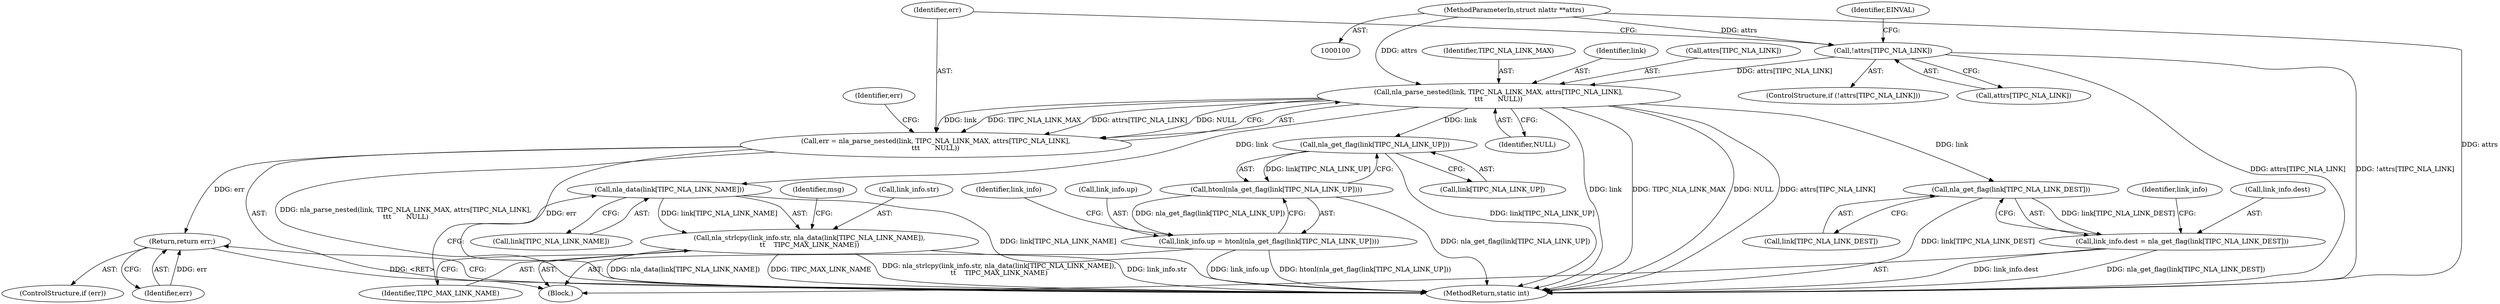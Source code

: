 digraph "0_linux_5d2be1422e02ccd697ccfcd45c85b4a26e6178e2@array" {
"1000108" [label="(Call,!attrs[TIPC_NLA_LINK])"];
"1000102" [label="(MethodParameterIn,struct nlattr **attrs)"];
"1000117" [label="(Call,nla_parse_nested(link, TIPC_NLA_LINK_MAX, attrs[TIPC_NLA_LINK],\n\t\t\t       NULL))"];
"1000115" [label="(Call,err = nla_parse_nested(link, TIPC_NLA_LINK_MAX, attrs[TIPC_NLA_LINK],\n\t\t\t       NULL))"];
"1000126" [label="(Return,return err;)"];
"1000132" [label="(Call,nla_get_flag(link[TIPC_NLA_LINK_DEST]))"];
"1000128" [label="(Call,link_info.dest = nla_get_flag(link[TIPC_NLA_LINK_DEST]))"];
"1000141" [label="(Call,nla_get_flag(link[TIPC_NLA_LINK_UP]))"];
"1000140" [label="(Call,htonl(nla_get_flag(link[TIPC_NLA_LINK_UP])))"];
"1000136" [label="(Call,link_info.up = htonl(nla_get_flag(link[TIPC_NLA_LINK_UP])))"];
"1000149" [label="(Call,nla_data(link[TIPC_NLA_LINK_NAME]))"];
"1000145" [label="(Call,nla_strlcpy(link_info.str, nla_data(link[TIPC_NLA_LINK_NAME]),\n\t\t    TIPC_MAX_LINK_NAME))"];
"1000118" [label="(Identifier,link)"];
"1000126" [label="(Return,return err;)"];
"1000125" [label="(Identifier,err)"];
"1000128" [label="(Call,link_info.dest = nla_get_flag(link[TIPC_NLA_LINK_DEST]))"];
"1000145" [label="(Call,nla_strlcpy(link_info.str, nla_data(link[TIPC_NLA_LINK_NAME]),\n\t\t    TIPC_MAX_LINK_NAME))"];
"1000119" [label="(Identifier,TIPC_NLA_LINK_MAX)"];
"1000114" [label="(Identifier,EINVAL)"];
"1000115" [label="(Call,err = nla_parse_nested(link, TIPC_NLA_LINK_MAX, attrs[TIPC_NLA_LINK],\n\t\t\t       NULL))"];
"1000127" [label="(Identifier,err)"];
"1000120" [label="(Call,attrs[TIPC_NLA_LINK])"];
"1000108" [label="(Call,!attrs[TIPC_NLA_LINK])"];
"1000117" [label="(Call,nla_parse_nested(link, TIPC_NLA_LINK_MAX, attrs[TIPC_NLA_LINK],\n\t\t\t       NULL))"];
"1000132" [label="(Call,nla_get_flag(link[TIPC_NLA_LINK_DEST]))"];
"1000123" [label="(Identifier,NULL)"];
"1000137" [label="(Call,link_info.up)"];
"1000149" [label="(Call,nla_data(link[TIPC_NLA_LINK_NAME]))"];
"1000142" [label="(Call,link[TIPC_NLA_LINK_UP])"];
"1000136" [label="(Call,link_info.up = htonl(nla_get_flag(link[TIPC_NLA_LINK_UP])))"];
"1000164" [label="(MethodReturn,static int)"];
"1000124" [label="(ControlStructure,if (err))"];
"1000133" [label="(Call,link[TIPC_NLA_LINK_DEST])"];
"1000150" [label="(Call,link[TIPC_NLA_LINK_NAME])"];
"1000107" [label="(ControlStructure,if (!attrs[TIPC_NLA_LINK]))"];
"1000147" [label="(Identifier,link_info)"];
"1000116" [label="(Identifier,err)"];
"1000146" [label="(Call,link_info.str)"];
"1000109" [label="(Call,attrs[TIPC_NLA_LINK])"];
"1000138" [label="(Identifier,link_info)"];
"1000102" [label="(MethodParameterIn,struct nlattr **attrs)"];
"1000129" [label="(Call,link_info.dest)"];
"1000141" [label="(Call,nla_get_flag(link[TIPC_NLA_LINK_UP]))"];
"1000140" [label="(Call,htonl(nla_get_flag(link[TIPC_NLA_LINK_UP])))"];
"1000157" [label="(Identifier,msg)"];
"1000103" [label="(Block,)"];
"1000153" [label="(Identifier,TIPC_MAX_LINK_NAME)"];
"1000108" -> "1000107"  [label="AST: "];
"1000108" -> "1000109"  [label="CFG: "];
"1000109" -> "1000108"  [label="AST: "];
"1000114" -> "1000108"  [label="CFG: "];
"1000116" -> "1000108"  [label="CFG: "];
"1000108" -> "1000164"  [label="DDG: !attrs[TIPC_NLA_LINK]"];
"1000108" -> "1000164"  [label="DDG: attrs[TIPC_NLA_LINK]"];
"1000102" -> "1000108"  [label="DDG: attrs"];
"1000108" -> "1000117"  [label="DDG: attrs[TIPC_NLA_LINK]"];
"1000102" -> "1000100"  [label="AST: "];
"1000102" -> "1000164"  [label="DDG: attrs"];
"1000102" -> "1000117"  [label="DDG: attrs"];
"1000117" -> "1000115"  [label="AST: "];
"1000117" -> "1000123"  [label="CFG: "];
"1000118" -> "1000117"  [label="AST: "];
"1000119" -> "1000117"  [label="AST: "];
"1000120" -> "1000117"  [label="AST: "];
"1000123" -> "1000117"  [label="AST: "];
"1000115" -> "1000117"  [label="CFG: "];
"1000117" -> "1000164"  [label="DDG: link"];
"1000117" -> "1000164"  [label="DDG: TIPC_NLA_LINK_MAX"];
"1000117" -> "1000164"  [label="DDG: NULL"];
"1000117" -> "1000164"  [label="DDG: attrs[TIPC_NLA_LINK]"];
"1000117" -> "1000115"  [label="DDG: link"];
"1000117" -> "1000115"  [label="DDG: TIPC_NLA_LINK_MAX"];
"1000117" -> "1000115"  [label="DDG: attrs[TIPC_NLA_LINK]"];
"1000117" -> "1000115"  [label="DDG: NULL"];
"1000117" -> "1000132"  [label="DDG: link"];
"1000117" -> "1000141"  [label="DDG: link"];
"1000117" -> "1000149"  [label="DDG: link"];
"1000115" -> "1000103"  [label="AST: "];
"1000116" -> "1000115"  [label="AST: "];
"1000125" -> "1000115"  [label="CFG: "];
"1000115" -> "1000164"  [label="DDG: err"];
"1000115" -> "1000164"  [label="DDG: nla_parse_nested(link, TIPC_NLA_LINK_MAX, attrs[TIPC_NLA_LINK],\n\t\t\t       NULL)"];
"1000115" -> "1000126"  [label="DDG: err"];
"1000126" -> "1000124"  [label="AST: "];
"1000126" -> "1000127"  [label="CFG: "];
"1000127" -> "1000126"  [label="AST: "];
"1000164" -> "1000126"  [label="CFG: "];
"1000126" -> "1000164"  [label="DDG: <RET>"];
"1000127" -> "1000126"  [label="DDG: err"];
"1000132" -> "1000128"  [label="AST: "];
"1000132" -> "1000133"  [label="CFG: "];
"1000133" -> "1000132"  [label="AST: "];
"1000128" -> "1000132"  [label="CFG: "];
"1000132" -> "1000164"  [label="DDG: link[TIPC_NLA_LINK_DEST]"];
"1000132" -> "1000128"  [label="DDG: link[TIPC_NLA_LINK_DEST]"];
"1000128" -> "1000103"  [label="AST: "];
"1000129" -> "1000128"  [label="AST: "];
"1000138" -> "1000128"  [label="CFG: "];
"1000128" -> "1000164"  [label="DDG: nla_get_flag(link[TIPC_NLA_LINK_DEST])"];
"1000128" -> "1000164"  [label="DDG: link_info.dest"];
"1000141" -> "1000140"  [label="AST: "];
"1000141" -> "1000142"  [label="CFG: "];
"1000142" -> "1000141"  [label="AST: "];
"1000140" -> "1000141"  [label="CFG: "];
"1000141" -> "1000164"  [label="DDG: link[TIPC_NLA_LINK_UP]"];
"1000141" -> "1000140"  [label="DDG: link[TIPC_NLA_LINK_UP]"];
"1000140" -> "1000136"  [label="AST: "];
"1000136" -> "1000140"  [label="CFG: "];
"1000140" -> "1000164"  [label="DDG: nla_get_flag(link[TIPC_NLA_LINK_UP])"];
"1000140" -> "1000136"  [label="DDG: nla_get_flag(link[TIPC_NLA_LINK_UP])"];
"1000136" -> "1000103"  [label="AST: "];
"1000137" -> "1000136"  [label="AST: "];
"1000147" -> "1000136"  [label="CFG: "];
"1000136" -> "1000164"  [label="DDG: htonl(nla_get_flag(link[TIPC_NLA_LINK_UP]))"];
"1000136" -> "1000164"  [label="DDG: link_info.up"];
"1000149" -> "1000145"  [label="AST: "];
"1000149" -> "1000150"  [label="CFG: "];
"1000150" -> "1000149"  [label="AST: "];
"1000153" -> "1000149"  [label="CFG: "];
"1000149" -> "1000164"  [label="DDG: link[TIPC_NLA_LINK_NAME]"];
"1000149" -> "1000145"  [label="DDG: link[TIPC_NLA_LINK_NAME]"];
"1000145" -> "1000103"  [label="AST: "];
"1000145" -> "1000153"  [label="CFG: "];
"1000146" -> "1000145"  [label="AST: "];
"1000153" -> "1000145"  [label="AST: "];
"1000157" -> "1000145"  [label="CFG: "];
"1000145" -> "1000164"  [label="DDG: nla_data(link[TIPC_NLA_LINK_NAME])"];
"1000145" -> "1000164"  [label="DDG: TIPC_MAX_LINK_NAME"];
"1000145" -> "1000164"  [label="DDG: nla_strlcpy(link_info.str, nla_data(link[TIPC_NLA_LINK_NAME]),\n\t\t    TIPC_MAX_LINK_NAME)"];
"1000145" -> "1000164"  [label="DDG: link_info.str"];
}
